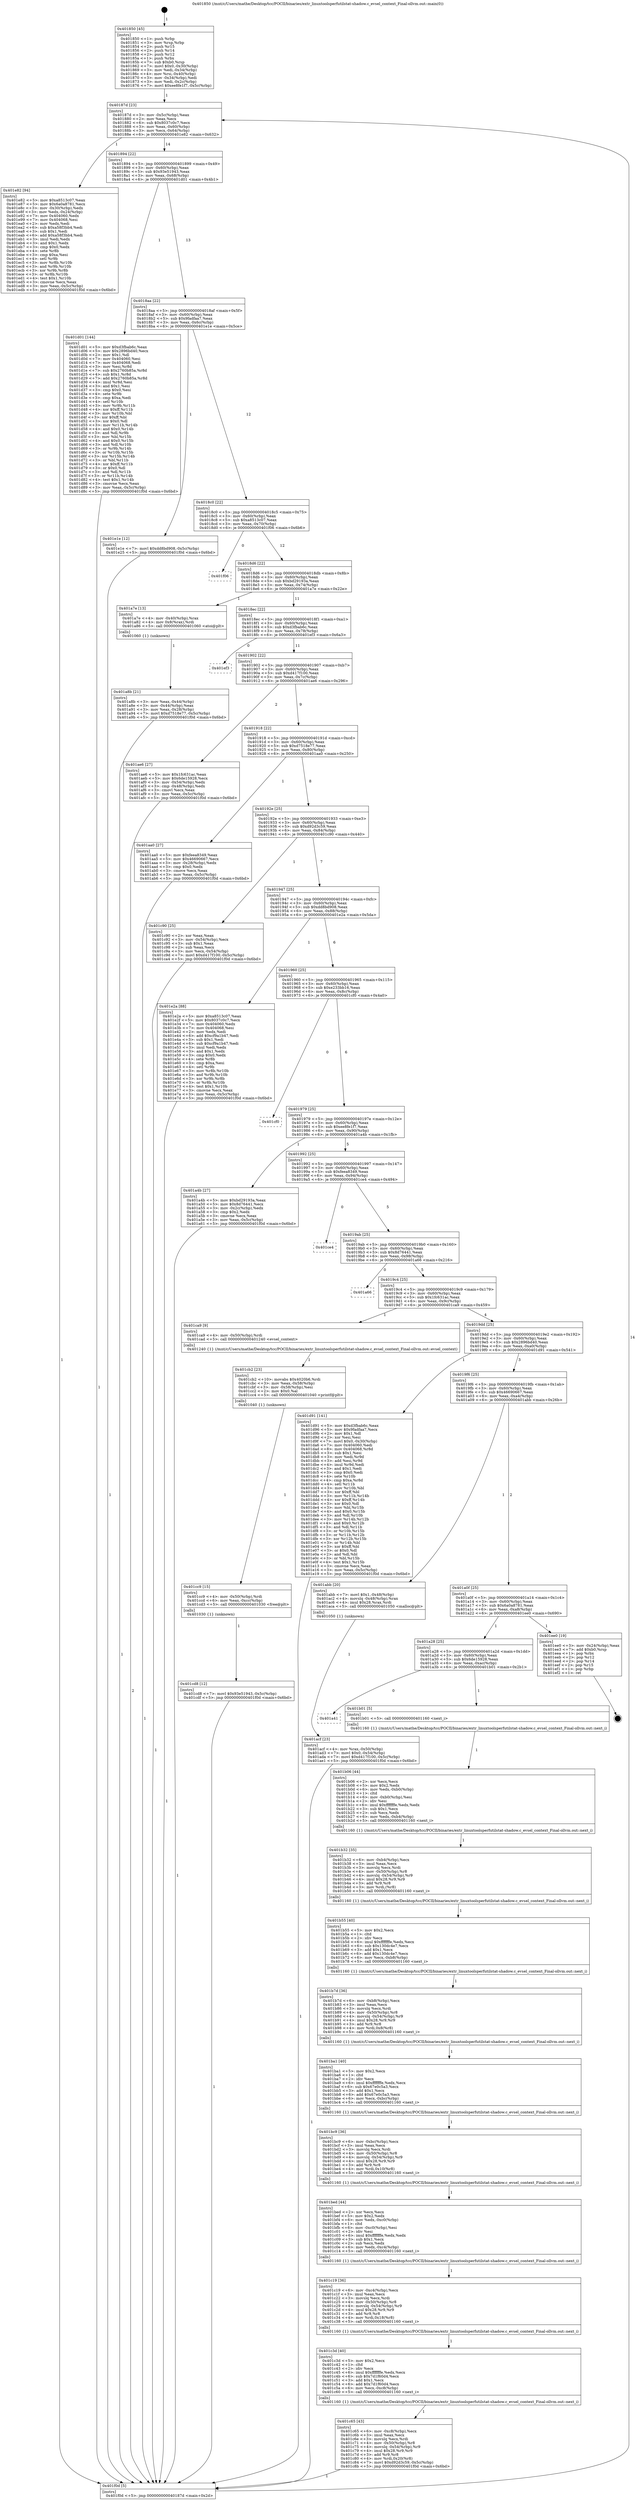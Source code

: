 digraph "0x401850" {
  label = "0x401850 (/mnt/c/Users/mathe/Desktop/tcc/POCII/binaries/extr_linuxtoolsperfutilstat-shadow.c_evsel_context_Final-ollvm.out::main(0))"
  labelloc = "t"
  node[shape=record]

  Entry [label="",width=0.3,height=0.3,shape=circle,fillcolor=black,style=filled]
  "0x40187d" [label="{
     0x40187d [23]\l
     | [instrs]\l
     &nbsp;&nbsp;0x40187d \<+3\>: mov -0x5c(%rbp),%eax\l
     &nbsp;&nbsp;0x401880 \<+2\>: mov %eax,%ecx\l
     &nbsp;&nbsp;0x401882 \<+6\>: sub $0x8037c0c7,%ecx\l
     &nbsp;&nbsp;0x401888 \<+3\>: mov %eax,-0x60(%rbp)\l
     &nbsp;&nbsp;0x40188b \<+3\>: mov %ecx,-0x64(%rbp)\l
     &nbsp;&nbsp;0x40188e \<+6\>: je 0000000000401e82 \<main+0x632\>\l
  }"]
  "0x401e82" [label="{
     0x401e82 [94]\l
     | [instrs]\l
     &nbsp;&nbsp;0x401e82 \<+5\>: mov $0xa8513c07,%eax\l
     &nbsp;&nbsp;0x401e87 \<+5\>: mov $0x6a0a8781,%ecx\l
     &nbsp;&nbsp;0x401e8c \<+3\>: mov -0x30(%rbp),%edx\l
     &nbsp;&nbsp;0x401e8f \<+3\>: mov %edx,-0x24(%rbp)\l
     &nbsp;&nbsp;0x401e92 \<+7\>: mov 0x404060,%edx\l
     &nbsp;&nbsp;0x401e99 \<+7\>: mov 0x404068,%esi\l
     &nbsp;&nbsp;0x401ea0 \<+2\>: mov %edx,%edi\l
     &nbsp;&nbsp;0x401ea2 \<+6\>: sub $0xa58f3bb4,%edi\l
     &nbsp;&nbsp;0x401ea8 \<+3\>: sub $0x1,%edi\l
     &nbsp;&nbsp;0x401eab \<+6\>: add $0xa58f3bb4,%edi\l
     &nbsp;&nbsp;0x401eb1 \<+3\>: imul %edi,%edx\l
     &nbsp;&nbsp;0x401eb4 \<+3\>: and $0x1,%edx\l
     &nbsp;&nbsp;0x401eb7 \<+3\>: cmp $0x0,%edx\l
     &nbsp;&nbsp;0x401eba \<+4\>: sete %r8b\l
     &nbsp;&nbsp;0x401ebe \<+3\>: cmp $0xa,%esi\l
     &nbsp;&nbsp;0x401ec1 \<+4\>: setl %r9b\l
     &nbsp;&nbsp;0x401ec5 \<+3\>: mov %r8b,%r10b\l
     &nbsp;&nbsp;0x401ec8 \<+3\>: and %r9b,%r10b\l
     &nbsp;&nbsp;0x401ecb \<+3\>: xor %r9b,%r8b\l
     &nbsp;&nbsp;0x401ece \<+3\>: or %r8b,%r10b\l
     &nbsp;&nbsp;0x401ed1 \<+4\>: test $0x1,%r10b\l
     &nbsp;&nbsp;0x401ed5 \<+3\>: cmovne %ecx,%eax\l
     &nbsp;&nbsp;0x401ed8 \<+3\>: mov %eax,-0x5c(%rbp)\l
     &nbsp;&nbsp;0x401edb \<+5\>: jmp 0000000000401f0d \<main+0x6bd\>\l
  }"]
  "0x401894" [label="{
     0x401894 [22]\l
     | [instrs]\l
     &nbsp;&nbsp;0x401894 \<+5\>: jmp 0000000000401899 \<main+0x49\>\l
     &nbsp;&nbsp;0x401899 \<+3\>: mov -0x60(%rbp),%eax\l
     &nbsp;&nbsp;0x40189c \<+5\>: sub $0x93e51943,%eax\l
     &nbsp;&nbsp;0x4018a1 \<+3\>: mov %eax,-0x68(%rbp)\l
     &nbsp;&nbsp;0x4018a4 \<+6\>: je 0000000000401d01 \<main+0x4b1\>\l
  }"]
  Exit [label="",width=0.3,height=0.3,shape=circle,fillcolor=black,style=filled,peripheries=2]
  "0x401d01" [label="{
     0x401d01 [144]\l
     | [instrs]\l
     &nbsp;&nbsp;0x401d01 \<+5\>: mov $0xd3fbab6c,%eax\l
     &nbsp;&nbsp;0x401d06 \<+5\>: mov $0x2896bd40,%ecx\l
     &nbsp;&nbsp;0x401d0b \<+2\>: mov $0x1,%dl\l
     &nbsp;&nbsp;0x401d0d \<+7\>: mov 0x404060,%esi\l
     &nbsp;&nbsp;0x401d14 \<+7\>: mov 0x404068,%edi\l
     &nbsp;&nbsp;0x401d1b \<+3\>: mov %esi,%r8d\l
     &nbsp;&nbsp;0x401d1e \<+7\>: sub $0x2760b85a,%r8d\l
     &nbsp;&nbsp;0x401d25 \<+4\>: sub $0x1,%r8d\l
     &nbsp;&nbsp;0x401d29 \<+7\>: add $0x2760b85a,%r8d\l
     &nbsp;&nbsp;0x401d30 \<+4\>: imul %r8d,%esi\l
     &nbsp;&nbsp;0x401d34 \<+3\>: and $0x1,%esi\l
     &nbsp;&nbsp;0x401d37 \<+3\>: cmp $0x0,%esi\l
     &nbsp;&nbsp;0x401d3a \<+4\>: sete %r9b\l
     &nbsp;&nbsp;0x401d3e \<+3\>: cmp $0xa,%edi\l
     &nbsp;&nbsp;0x401d41 \<+4\>: setl %r10b\l
     &nbsp;&nbsp;0x401d45 \<+3\>: mov %r9b,%r11b\l
     &nbsp;&nbsp;0x401d48 \<+4\>: xor $0xff,%r11b\l
     &nbsp;&nbsp;0x401d4c \<+3\>: mov %r10b,%bl\l
     &nbsp;&nbsp;0x401d4f \<+3\>: xor $0xff,%bl\l
     &nbsp;&nbsp;0x401d52 \<+3\>: xor $0x0,%dl\l
     &nbsp;&nbsp;0x401d55 \<+3\>: mov %r11b,%r14b\l
     &nbsp;&nbsp;0x401d58 \<+4\>: and $0x0,%r14b\l
     &nbsp;&nbsp;0x401d5c \<+3\>: and %dl,%r9b\l
     &nbsp;&nbsp;0x401d5f \<+3\>: mov %bl,%r15b\l
     &nbsp;&nbsp;0x401d62 \<+4\>: and $0x0,%r15b\l
     &nbsp;&nbsp;0x401d66 \<+3\>: and %dl,%r10b\l
     &nbsp;&nbsp;0x401d69 \<+3\>: or %r9b,%r14b\l
     &nbsp;&nbsp;0x401d6c \<+3\>: or %r10b,%r15b\l
     &nbsp;&nbsp;0x401d6f \<+3\>: xor %r15b,%r14b\l
     &nbsp;&nbsp;0x401d72 \<+3\>: or %bl,%r11b\l
     &nbsp;&nbsp;0x401d75 \<+4\>: xor $0xff,%r11b\l
     &nbsp;&nbsp;0x401d79 \<+3\>: or $0x0,%dl\l
     &nbsp;&nbsp;0x401d7c \<+3\>: and %dl,%r11b\l
     &nbsp;&nbsp;0x401d7f \<+3\>: or %r11b,%r14b\l
     &nbsp;&nbsp;0x401d82 \<+4\>: test $0x1,%r14b\l
     &nbsp;&nbsp;0x401d86 \<+3\>: cmovne %ecx,%eax\l
     &nbsp;&nbsp;0x401d89 \<+3\>: mov %eax,-0x5c(%rbp)\l
     &nbsp;&nbsp;0x401d8c \<+5\>: jmp 0000000000401f0d \<main+0x6bd\>\l
  }"]
  "0x4018aa" [label="{
     0x4018aa [22]\l
     | [instrs]\l
     &nbsp;&nbsp;0x4018aa \<+5\>: jmp 00000000004018af \<main+0x5f\>\l
     &nbsp;&nbsp;0x4018af \<+3\>: mov -0x60(%rbp),%eax\l
     &nbsp;&nbsp;0x4018b2 \<+5\>: sub $0x9fadfaa7,%eax\l
     &nbsp;&nbsp;0x4018b7 \<+3\>: mov %eax,-0x6c(%rbp)\l
     &nbsp;&nbsp;0x4018ba \<+6\>: je 0000000000401e1e \<main+0x5ce\>\l
  }"]
  "0x401cd8" [label="{
     0x401cd8 [12]\l
     | [instrs]\l
     &nbsp;&nbsp;0x401cd8 \<+7\>: movl $0x93e51943,-0x5c(%rbp)\l
     &nbsp;&nbsp;0x401cdf \<+5\>: jmp 0000000000401f0d \<main+0x6bd\>\l
  }"]
  "0x401e1e" [label="{
     0x401e1e [12]\l
     | [instrs]\l
     &nbsp;&nbsp;0x401e1e \<+7\>: movl $0xdd8bd908,-0x5c(%rbp)\l
     &nbsp;&nbsp;0x401e25 \<+5\>: jmp 0000000000401f0d \<main+0x6bd\>\l
  }"]
  "0x4018c0" [label="{
     0x4018c0 [22]\l
     | [instrs]\l
     &nbsp;&nbsp;0x4018c0 \<+5\>: jmp 00000000004018c5 \<main+0x75\>\l
     &nbsp;&nbsp;0x4018c5 \<+3\>: mov -0x60(%rbp),%eax\l
     &nbsp;&nbsp;0x4018c8 \<+5\>: sub $0xa8513c07,%eax\l
     &nbsp;&nbsp;0x4018cd \<+3\>: mov %eax,-0x70(%rbp)\l
     &nbsp;&nbsp;0x4018d0 \<+6\>: je 0000000000401f06 \<main+0x6b6\>\l
  }"]
  "0x401cc9" [label="{
     0x401cc9 [15]\l
     | [instrs]\l
     &nbsp;&nbsp;0x401cc9 \<+4\>: mov -0x50(%rbp),%rdi\l
     &nbsp;&nbsp;0x401ccd \<+6\>: mov %eax,-0xcc(%rbp)\l
     &nbsp;&nbsp;0x401cd3 \<+5\>: call 0000000000401030 \<free@plt\>\l
     | [calls]\l
     &nbsp;&nbsp;0x401030 \{1\} (unknown)\l
  }"]
  "0x401f06" [label="{
     0x401f06\l
  }", style=dashed]
  "0x4018d6" [label="{
     0x4018d6 [22]\l
     | [instrs]\l
     &nbsp;&nbsp;0x4018d6 \<+5\>: jmp 00000000004018db \<main+0x8b\>\l
     &nbsp;&nbsp;0x4018db \<+3\>: mov -0x60(%rbp),%eax\l
     &nbsp;&nbsp;0x4018de \<+5\>: sub $0xbd29193a,%eax\l
     &nbsp;&nbsp;0x4018e3 \<+3\>: mov %eax,-0x74(%rbp)\l
     &nbsp;&nbsp;0x4018e6 \<+6\>: je 0000000000401a7e \<main+0x22e\>\l
  }"]
  "0x401cb2" [label="{
     0x401cb2 [23]\l
     | [instrs]\l
     &nbsp;&nbsp;0x401cb2 \<+10\>: movabs $0x4020b6,%rdi\l
     &nbsp;&nbsp;0x401cbc \<+3\>: mov %eax,-0x58(%rbp)\l
     &nbsp;&nbsp;0x401cbf \<+3\>: mov -0x58(%rbp),%esi\l
     &nbsp;&nbsp;0x401cc2 \<+2\>: mov $0x0,%al\l
     &nbsp;&nbsp;0x401cc4 \<+5\>: call 0000000000401040 \<printf@plt\>\l
     | [calls]\l
     &nbsp;&nbsp;0x401040 \{1\} (unknown)\l
  }"]
  "0x401a7e" [label="{
     0x401a7e [13]\l
     | [instrs]\l
     &nbsp;&nbsp;0x401a7e \<+4\>: mov -0x40(%rbp),%rax\l
     &nbsp;&nbsp;0x401a82 \<+4\>: mov 0x8(%rax),%rdi\l
     &nbsp;&nbsp;0x401a86 \<+5\>: call 0000000000401060 \<atoi@plt\>\l
     | [calls]\l
     &nbsp;&nbsp;0x401060 \{1\} (unknown)\l
  }"]
  "0x4018ec" [label="{
     0x4018ec [22]\l
     | [instrs]\l
     &nbsp;&nbsp;0x4018ec \<+5\>: jmp 00000000004018f1 \<main+0xa1\>\l
     &nbsp;&nbsp;0x4018f1 \<+3\>: mov -0x60(%rbp),%eax\l
     &nbsp;&nbsp;0x4018f4 \<+5\>: sub $0xd3fbab6c,%eax\l
     &nbsp;&nbsp;0x4018f9 \<+3\>: mov %eax,-0x78(%rbp)\l
     &nbsp;&nbsp;0x4018fc \<+6\>: je 0000000000401ef3 \<main+0x6a3\>\l
  }"]
  "0x401c65" [label="{
     0x401c65 [43]\l
     | [instrs]\l
     &nbsp;&nbsp;0x401c65 \<+6\>: mov -0xc8(%rbp),%ecx\l
     &nbsp;&nbsp;0x401c6b \<+3\>: imul %eax,%ecx\l
     &nbsp;&nbsp;0x401c6e \<+3\>: movslq %ecx,%rdi\l
     &nbsp;&nbsp;0x401c71 \<+4\>: mov -0x50(%rbp),%r8\l
     &nbsp;&nbsp;0x401c75 \<+4\>: movslq -0x54(%rbp),%r9\l
     &nbsp;&nbsp;0x401c79 \<+4\>: imul $0x28,%r9,%r9\l
     &nbsp;&nbsp;0x401c7d \<+3\>: add %r9,%r8\l
     &nbsp;&nbsp;0x401c80 \<+4\>: mov %rdi,0x20(%r8)\l
     &nbsp;&nbsp;0x401c84 \<+7\>: movl $0xd92d3c59,-0x5c(%rbp)\l
     &nbsp;&nbsp;0x401c8b \<+5\>: jmp 0000000000401f0d \<main+0x6bd\>\l
  }"]
  "0x401ef3" [label="{
     0x401ef3\l
  }", style=dashed]
  "0x401902" [label="{
     0x401902 [22]\l
     | [instrs]\l
     &nbsp;&nbsp;0x401902 \<+5\>: jmp 0000000000401907 \<main+0xb7\>\l
     &nbsp;&nbsp;0x401907 \<+3\>: mov -0x60(%rbp),%eax\l
     &nbsp;&nbsp;0x40190a \<+5\>: sub $0xd417f100,%eax\l
     &nbsp;&nbsp;0x40190f \<+3\>: mov %eax,-0x7c(%rbp)\l
     &nbsp;&nbsp;0x401912 \<+6\>: je 0000000000401ae6 \<main+0x296\>\l
  }"]
  "0x401c3d" [label="{
     0x401c3d [40]\l
     | [instrs]\l
     &nbsp;&nbsp;0x401c3d \<+5\>: mov $0x2,%ecx\l
     &nbsp;&nbsp;0x401c42 \<+1\>: cltd\l
     &nbsp;&nbsp;0x401c43 \<+2\>: idiv %ecx\l
     &nbsp;&nbsp;0x401c45 \<+6\>: imul $0xfffffffe,%edx,%ecx\l
     &nbsp;&nbsp;0x401c4b \<+6\>: sub $0x7d1f60d4,%ecx\l
     &nbsp;&nbsp;0x401c51 \<+3\>: add $0x1,%ecx\l
     &nbsp;&nbsp;0x401c54 \<+6\>: add $0x7d1f60d4,%ecx\l
     &nbsp;&nbsp;0x401c5a \<+6\>: mov %ecx,-0xc8(%rbp)\l
     &nbsp;&nbsp;0x401c60 \<+5\>: call 0000000000401160 \<next_i\>\l
     | [calls]\l
     &nbsp;&nbsp;0x401160 \{1\} (/mnt/c/Users/mathe/Desktop/tcc/POCII/binaries/extr_linuxtoolsperfutilstat-shadow.c_evsel_context_Final-ollvm.out::next_i)\l
  }"]
  "0x401ae6" [label="{
     0x401ae6 [27]\l
     | [instrs]\l
     &nbsp;&nbsp;0x401ae6 \<+5\>: mov $0x1fc631ac,%eax\l
     &nbsp;&nbsp;0x401aeb \<+5\>: mov $0x6de15928,%ecx\l
     &nbsp;&nbsp;0x401af0 \<+3\>: mov -0x54(%rbp),%edx\l
     &nbsp;&nbsp;0x401af3 \<+3\>: cmp -0x48(%rbp),%edx\l
     &nbsp;&nbsp;0x401af6 \<+3\>: cmovl %ecx,%eax\l
     &nbsp;&nbsp;0x401af9 \<+3\>: mov %eax,-0x5c(%rbp)\l
     &nbsp;&nbsp;0x401afc \<+5\>: jmp 0000000000401f0d \<main+0x6bd\>\l
  }"]
  "0x401918" [label="{
     0x401918 [22]\l
     | [instrs]\l
     &nbsp;&nbsp;0x401918 \<+5\>: jmp 000000000040191d \<main+0xcd\>\l
     &nbsp;&nbsp;0x40191d \<+3\>: mov -0x60(%rbp),%eax\l
     &nbsp;&nbsp;0x401920 \<+5\>: sub $0xd7518e77,%eax\l
     &nbsp;&nbsp;0x401925 \<+3\>: mov %eax,-0x80(%rbp)\l
     &nbsp;&nbsp;0x401928 \<+6\>: je 0000000000401aa0 \<main+0x250\>\l
  }"]
  "0x401c19" [label="{
     0x401c19 [36]\l
     | [instrs]\l
     &nbsp;&nbsp;0x401c19 \<+6\>: mov -0xc4(%rbp),%ecx\l
     &nbsp;&nbsp;0x401c1f \<+3\>: imul %eax,%ecx\l
     &nbsp;&nbsp;0x401c22 \<+3\>: movslq %ecx,%rdi\l
     &nbsp;&nbsp;0x401c25 \<+4\>: mov -0x50(%rbp),%r8\l
     &nbsp;&nbsp;0x401c29 \<+4\>: movslq -0x54(%rbp),%r9\l
     &nbsp;&nbsp;0x401c2d \<+4\>: imul $0x28,%r9,%r9\l
     &nbsp;&nbsp;0x401c31 \<+3\>: add %r9,%r8\l
     &nbsp;&nbsp;0x401c34 \<+4\>: mov %rdi,0x18(%r8)\l
     &nbsp;&nbsp;0x401c38 \<+5\>: call 0000000000401160 \<next_i\>\l
     | [calls]\l
     &nbsp;&nbsp;0x401160 \{1\} (/mnt/c/Users/mathe/Desktop/tcc/POCII/binaries/extr_linuxtoolsperfutilstat-shadow.c_evsel_context_Final-ollvm.out::next_i)\l
  }"]
  "0x401aa0" [label="{
     0x401aa0 [27]\l
     | [instrs]\l
     &nbsp;&nbsp;0x401aa0 \<+5\>: mov $0xfeea8349,%eax\l
     &nbsp;&nbsp;0x401aa5 \<+5\>: mov $0x46690667,%ecx\l
     &nbsp;&nbsp;0x401aaa \<+3\>: mov -0x28(%rbp),%edx\l
     &nbsp;&nbsp;0x401aad \<+3\>: cmp $0x0,%edx\l
     &nbsp;&nbsp;0x401ab0 \<+3\>: cmove %ecx,%eax\l
     &nbsp;&nbsp;0x401ab3 \<+3\>: mov %eax,-0x5c(%rbp)\l
     &nbsp;&nbsp;0x401ab6 \<+5\>: jmp 0000000000401f0d \<main+0x6bd\>\l
  }"]
  "0x40192e" [label="{
     0x40192e [25]\l
     | [instrs]\l
     &nbsp;&nbsp;0x40192e \<+5\>: jmp 0000000000401933 \<main+0xe3\>\l
     &nbsp;&nbsp;0x401933 \<+3\>: mov -0x60(%rbp),%eax\l
     &nbsp;&nbsp;0x401936 \<+5\>: sub $0xd92d3c59,%eax\l
     &nbsp;&nbsp;0x40193b \<+6\>: mov %eax,-0x84(%rbp)\l
     &nbsp;&nbsp;0x401941 \<+6\>: je 0000000000401c90 \<main+0x440\>\l
  }"]
  "0x401bed" [label="{
     0x401bed [44]\l
     | [instrs]\l
     &nbsp;&nbsp;0x401bed \<+2\>: xor %ecx,%ecx\l
     &nbsp;&nbsp;0x401bef \<+5\>: mov $0x2,%edx\l
     &nbsp;&nbsp;0x401bf4 \<+6\>: mov %edx,-0xc0(%rbp)\l
     &nbsp;&nbsp;0x401bfa \<+1\>: cltd\l
     &nbsp;&nbsp;0x401bfb \<+6\>: mov -0xc0(%rbp),%esi\l
     &nbsp;&nbsp;0x401c01 \<+2\>: idiv %esi\l
     &nbsp;&nbsp;0x401c03 \<+6\>: imul $0xfffffffe,%edx,%edx\l
     &nbsp;&nbsp;0x401c09 \<+3\>: sub $0x1,%ecx\l
     &nbsp;&nbsp;0x401c0c \<+2\>: sub %ecx,%edx\l
     &nbsp;&nbsp;0x401c0e \<+6\>: mov %edx,-0xc4(%rbp)\l
     &nbsp;&nbsp;0x401c14 \<+5\>: call 0000000000401160 \<next_i\>\l
     | [calls]\l
     &nbsp;&nbsp;0x401160 \{1\} (/mnt/c/Users/mathe/Desktop/tcc/POCII/binaries/extr_linuxtoolsperfutilstat-shadow.c_evsel_context_Final-ollvm.out::next_i)\l
  }"]
  "0x401c90" [label="{
     0x401c90 [25]\l
     | [instrs]\l
     &nbsp;&nbsp;0x401c90 \<+2\>: xor %eax,%eax\l
     &nbsp;&nbsp;0x401c92 \<+3\>: mov -0x54(%rbp),%ecx\l
     &nbsp;&nbsp;0x401c95 \<+3\>: sub $0x1,%eax\l
     &nbsp;&nbsp;0x401c98 \<+2\>: sub %eax,%ecx\l
     &nbsp;&nbsp;0x401c9a \<+3\>: mov %ecx,-0x54(%rbp)\l
     &nbsp;&nbsp;0x401c9d \<+7\>: movl $0xd417f100,-0x5c(%rbp)\l
     &nbsp;&nbsp;0x401ca4 \<+5\>: jmp 0000000000401f0d \<main+0x6bd\>\l
  }"]
  "0x401947" [label="{
     0x401947 [25]\l
     | [instrs]\l
     &nbsp;&nbsp;0x401947 \<+5\>: jmp 000000000040194c \<main+0xfc\>\l
     &nbsp;&nbsp;0x40194c \<+3\>: mov -0x60(%rbp),%eax\l
     &nbsp;&nbsp;0x40194f \<+5\>: sub $0xdd8bd908,%eax\l
     &nbsp;&nbsp;0x401954 \<+6\>: mov %eax,-0x88(%rbp)\l
     &nbsp;&nbsp;0x40195a \<+6\>: je 0000000000401e2a \<main+0x5da\>\l
  }"]
  "0x401bc9" [label="{
     0x401bc9 [36]\l
     | [instrs]\l
     &nbsp;&nbsp;0x401bc9 \<+6\>: mov -0xbc(%rbp),%ecx\l
     &nbsp;&nbsp;0x401bcf \<+3\>: imul %eax,%ecx\l
     &nbsp;&nbsp;0x401bd2 \<+3\>: movslq %ecx,%rdi\l
     &nbsp;&nbsp;0x401bd5 \<+4\>: mov -0x50(%rbp),%r8\l
     &nbsp;&nbsp;0x401bd9 \<+4\>: movslq -0x54(%rbp),%r9\l
     &nbsp;&nbsp;0x401bdd \<+4\>: imul $0x28,%r9,%r9\l
     &nbsp;&nbsp;0x401be1 \<+3\>: add %r9,%r8\l
     &nbsp;&nbsp;0x401be4 \<+4\>: mov %rdi,0x10(%r8)\l
     &nbsp;&nbsp;0x401be8 \<+5\>: call 0000000000401160 \<next_i\>\l
     | [calls]\l
     &nbsp;&nbsp;0x401160 \{1\} (/mnt/c/Users/mathe/Desktop/tcc/POCII/binaries/extr_linuxtoolsperfutilstat-shadow.c_evsel_context_Final-ollvm.out::next_i)\l
  }"]
  "0x401e2a" [label="{
     0x401e2a [88]\l
     | [instrs]\l
     &nbsp;&nbsp;0x401e2a \<+5\>: mov $0xa8513c07,%eax\l
     &nbsp;&nbsp;0x401e2f \<+5\>: mov $0x8037c0c7,%ecx\l
     &nbsp;&nbsp;0x401e34 \<+7\>: mov 0x404060,%edx\l
     &nbsp;&nbsp;0x401e3b \<+7\>: mov 0x404068,%esi\l
     &nbsp;&nbsp;0x401e42 \<+2\>: mov %edx,%edi\l
     &nbsp;&nbsp;0x401e44 \<+6\>: add $0xcf9a1b47,%edi\l
     &nbsp;&nbsp;0x401e4a \<+3\>: sub $0x1,%edi\l
     &nbsp;&nbsp;0x401e4d \<+6\>: sub $0xcf9a1b47,%edi\l
     &nbsp;&nbsp;0x401e53 \<+3\>: imul %edi,%edx\l
     &nbsp;&nbsp;0x401e56 \<+3\>: and $0x1,%edx\l
     &nbsp;&nbsp;0x401e59 \<+3\>: cmp $0x0,%edx\l
     &nbsp;&nbsp;0x401e5c \<+4\>: sete %r8b\l
     &nbsp;&nbsp;0x401e60 \<+3\>: cmp $0xa,%esi\l
     &nbsp;&nbsp;0x401e63 \<+4\>: setl %r9b\l
     &nbsp;&nbsp;0x401e67 \<+3\>: mov %r8b,%r10b\l
     &nbsp;&nbsp;0x401e6a \<+3\>: and %r9b,%r10b\l
     &nbsp;&nbsp;0x401e6d \<+3\>: xor %r9b,%r8b\l
     &nbsp;&nbsp;0x401e70 \<+3\>: or %r8b,%r10b\l
     &nbsp;&nbsp;0x401e73 \<+4\>: test $0x1,%r10b\l
     &nbsp;&nbsp;0x401e77 \<+3\>: cmovne %ecx,%eax\l
     &nbsp;&nbsp;0x401e7a \<+3\>: mov %eax,-0x5c(%rbp)\l
     &nbsp;&nbsp;0x401e7d \<+5\>: jmp 0000000000401f0d \<main+0x6bd\>\l
  }"]
  "0x401960" [label="{
     0x401960 [25]\l
     | [instrs]\l
     &nbsp;&nbsp;0x401960 \<+5\>: jmp 0000000000401965 \<main+0x115\>\l
     &nbsp;&nbsp;0x401965 \<+3\>: mov -0x60(%rbp),%eax\l
     &nbsp;&nbsp;0x401968 \<+5\>: sub $0xe233bb16,%eax\l
     &nbsp;&nbsp;0x40196d \<+6\>: mov %eax,-0x8c(%rbp)\l
     &nbsp;&nbsp;0x401973 \<+6\>: je 0000000000401cf0 \<main+0x4a0\>\l
  }"]
  "0x401ba1" [label="{
     0x401ba1 [40]\l
     | [instrs]\l
     &nbsp;&nbsp;0x401ba1 \<+5\>: mov $0x2,%ecx\l
     &nbsp;&nbsp;0x401ba6 \<+1\>: cltd\l
     &nbsp;&nbsp;0x401ba7 \<+2\>: idiv %ecx\l
     &nbsp;&nbsp;0x401ba9 \<+6\>: imul $0xfffffffe,%edx,%ecx\l
     &nbsp;&nbsp;0x401baf \<+6\>: sub $0x67e0c5a3,%ecx\l
     &nbsp;&nbsp;0x401bb5 \<+3\>: add $0x1,%ecx\l
     &nbsp;&nbsp;0x401bb8 \<+6\>: add $0x67e0c5a3,%ecx\l
     &nbsp;&nbsp;0x401bbe \<+6\>: mov %ecx,-0xbc(%rbp)\l
     &nbsp;&nbsp;0x401bc4 \<+5\>: call 0000000000401160 \<next_i\>\l
     | [calls]\l
     &nbsp;&nbsp;0x401160 \{1\} (/mnt/c/Users/mathe/Desktop/tcc/POCII/binaries/extr_linuxtoolsperfutilstat-shadow.c_evsel_context_Final-ollvm.out::next_i)\l
  }"]
  "0x401cf0" [label="{
     0x401cf0\l
  }", style=dashed]
  "0x401979" [label="{
     0x401979 [25]\l
     | [instrs]\l
     &nbsp;&nbsp;0x401979 \<+5\>: jmp 000000000040197e \<main+0x12e\>\l
     &nbsp;&nbsp;0x40197e \<+3\>: mov -0x60(%rbp),%eax\l
     &nbsp;&nbsp;0x401981 \<+5\>: sub $0xee8fe1f7,%eax\l
     &nbsp;&nbsp;0x401986 \<+6\>: mov %eax,-0x90(%rbp)\l
     &nbsp;&nbsp;0x40198c \<+6\>: je 0000000000401a4b \<main+0x1fb\>\l
  }"]
  "0x401b7d" [label="{
     0x401b7d [36]\l
     | [instrs]\l
     &nbsp;&nbsp;0x401b7d \<+6\>: mov -0xb8(%rbp),%ecx\l
     &nbsp;&nbsp;0x401b83 \<+3\>: imul %eax,%ecx\l
     &nbsp;&nbsp;0x401b86 \<+3\>: movslq %ecx,%rdi\l
     &nbsp;&nbsp;0x401b89 \<+4\>: mov -0x50(%rbp),%r8\l
     &nbsp;&nbsp;0x401b8d \<+4\>: movslq -0x54(%rbp),%r9\l
     &nbsp;&nbsp;0x401b91 \<+4\>: imul $0x28,%r9,%r9\l
     &nbsp;&nbsp;0x401b95 \<+3\>: add %r9,%r8\l
     &nbsp;&nbsp;0x401b98 \<+4\>: mov %rdi,0x8(%r8)\l
     &nbsp;&nbsp;0x401b9c \<+5\>: call 0000000000401160 \<next_i\>\l
     | [calls]\l
     &nbsp;&nbsp;0x401160 \{1\} (/mnt/c/Users/mathe/Desktop/tcc/POCII/binaries/extr_linuxtoolsperfutilstat-shadow.c_evsel_context_Final-ollvm.out::next_i)\l
  }"]
  "0x401a4b" [label="{
     0x401a4b [27]\l
     | [instrs]\l
     &nbsp;&nbsp;0x401a4b \<+5\>: mov $0xbd29193a,%eax\l
     &nbsp;&nbsp;0x401a50 \<+5\>: mov $0x8d76441,%ecx\l
     &nbsp;&nbsp;0x401a55 \<+3\>: mov -0x2c(%rbp),%edx\l
     &nbsp;&nbsp;0x401a58 \<+3\>: cmp $0x2,%edx\l
     &nbsp;&nbsp;0x401a5b \<+3\>: cmovne %ecx,%eax\l
     &nbsp;&nbsp;0x401a5e \<+3\>: mov %eax,-0x5c(%rbp)\l
     &nbsp;&nbsp;0x401a61 \<+5\>: jmp 0000000000401f0d \<main+0x6bd\>\l
  }"]
  "0x401992" [label="{
     0x401992 [25]\l
     | [instrs]\l
     &nbsp;&nbsp;0x401992 \<+5\>: jmp 0000000000401997 \<main+0x147\>\l
     &nbsp;&nbsp;0x401997 \<+3\>: mov -0x60(%rbp),%eax\l
     &nbsp;&nbsp;0x40199a \<+5\>: sub $0xfeea8349,%eax\l
     &nbsp;&nbsp;0x40199f \<+6\>: mov %eax,-0x94(%rbp)\l
     &nbsp;&nbsp;0x4019a5 \<+6\>: je 0000000000401ce4 \<main+0x494\>\l
  }"]
  "0x401f0d" [label="{
     0x401f0d [5]\l
     | [instrs]\l
     &nbsp;&nbsp;0x401f0d \<+5\>: jmp 000000000040187d \<main+0x2d\>\l
  }"]
  "0x401850" [label="{
     0x401850 [45]\l
     | [instrs]\l
     &nbsp;&nbsp;0x401850 \<+1\>: push %rbp\l
     &nbsp;&nbsp;0x401851 \<+3\>: mov %rsp,%rbp\l
     &nbsp;&nbsp;0x401854 \<+2\>: push %r15\l
     &nbsp;&nbsp;0x401856 \<+2\>: push %r14\l
     &nbsp;&nbsp;0x401858 \<+2\>: push %r12\l
     &nbsp;&nbsp;0x40185a \<+1\>: push %rbx\l
     &nbsp;&nbsp;0x40185b \<+7\>: sub $0xb0,%rsp\l
     &nbsp;&nbsp;0x401862 \<+7\>: movl $0x0,-0x30(%rbp)\l
     &nbsp;&nbsp;0x401869 \<+3\>: mov %edi,-0x34(%rbp)\l
     &nbsp;&nbsp;0x40186c \<+4\>: mov %rsi,-0x40(%rbp)\l
     &nbsp;&nbsp;0x401870 \<+3\>: mov -0x34(%rbp),%edi\l
     &nbsp;&nbsp;0x401873 \<+3\>: mov %edi,-0x2c(%rbp)\l
     &nbsp;&nbsp;0x401876 \<+7\>: movl $0xee8fe1f7,-0x5c(%rbp)\l
  }"]
  "0x401a8b" [label="{
     0x401a8b [21]\l
     | [instrs]\l
     &nbsp;&nbsp;0x401a8b \<+3\>: mov %eax,-0x44(%rbp)\l
     &nbsp;&nbsp;0x401a8e \<+3\>: mov -0x44(%rbp),%eax\l
     &nbsp;&nbsp;0x401a91 \<+3\>: mov %eax,-0x28(%rbp)\l
     &nbsp;&nbsp;0x401a94 \<+7\>: movl $0xd7518e77,-0x5c(%rbp)\l
     &nbsp;&nbsp;0x401a9b \<+5\>: jmp 0000000000401f0d \<main+0x6bd\>\l
  }"]
  "0x401b55" [label="{
     0x401b55 [40]\l
     | [instrs]\l
     &nbsp;&nbsp;0x401b55 \<+5\>: mov $0x2,%ecx\l
     &nbsp;&nbsp;0x401b5a \<+1\>: cltd\l
     &nbsp;&nbsp;0x401b5b \<+2\>: idiv %ecx\l
     &nbsp;&nbsp;0x401b5d \<+6\>: imul $0xfffffffe,%edx,%ecx\l
     &nbsp;&nbsp;0x401b63 \<+6\>: sub $0x130dc4e7,%ecx\l
     &nbsp;&nbsp;0x401b69 \<+3\>: add $0x1,%ecx\l
     &nbsp;&nbsp;0x401b6c \<+6\>: add $0x130dc4e7,%ecx\l
     &nbsp;&nbsp;0x401b72 \<+6\>: mov %ecx,-0xb8(%rbp)\l
     &nbsp;&nbsp;0x401b78 \<+5\>: call 0000000000401160 \<next_i\>\l
     | [calls]\l
     &nbsp;&nbsp;0x401160 \{1\} (/mnt/c/Users/mathe/Desktop/tcc/POCII/binaries/extr_linuxtoolsperfutilstat-shadow.c_evsel_context_Final-ollvm.out::next_i)\l
  }"]
  "0x401ce4" [label="{
     0x401ce4\l
  }", style=dashed]
  "0x4019ab" [label="{
     0x4019ab [25]\l
     | [instrs]\l
     &nbsp;&nbsp;0x4019ab \<+5\>: jmp 00000000004019b0 \<main+0x160\>\l
     &nbsp;&nbsp;0x4019b0 \<+3\>: mov -0x60(%rbp),%eax\l
     &nbsp;&nbsp;0x4019b3 \<+5\>: sub $0x8d76441,%eax\l
     &nbsp;&nbsp;0x4019b8 \<+6\>: mov %eax,-0x98(%rbp)\l
     &nbsp;&nbsp;0x4019be \<+6\>: je 0000000000401a66 \<main+0x216\>\l
  }"]
  "0x401b32" [label="{
     0x401b32 [35]\l
     | [instrs]\l
     &nbsp;&nbsp;0x401b32 \<+6\>: mov -0xb4(%rbp),%ecx\l
     &nbsp;&nbsp;0x401b38 \<+3\>: imul %eax,%ecx\l
     &nbsp;&nbsp;0x401b3b \<+3\>: movslq %ecx,%rdi\l
     &nbsp;&nbsp;0x401b3e \<+4\>: mov -0x50(%rbp),%r8\l
     &nbsp;&nbsp;0x401b42 \<+4\>: movslq -0x54(%rbp),%r9\l
     &nbsp;&nbsp;0x401b46 \<+4\>: imul $0x28,%r9,%r9\l
     &nbsp;&nbsp;0x401b4a \<+3\>: add %r9,%r8\l
     &nbsp;&nbsp;0x401b4d \<+3\>: mov %rdi,(%r8)\l
     &nbsp;&nbsp;0x401b50 \<+5\>: call 0000000000401160 \<next_i\>\l
     | [calls]\l
     &nbsp;&nbsp;0x401160 \{1\} (/mnt/c/Users/mathe/Desktop/tcc/POCII/binaries/extr_linuxtoolsperfutilstat-shadow.c_evsel_context_Final-ollvm.out::next_i)\l
  }"]
  "0x401a66" [label="{
     0x401a66\l
  }", style=dashed]
  "0x4019c4" [label="{
     0x4019c4 [25]\l
     | [instrs]\l
     &nbsp;&nbsp;0x4019c4 \<+5\>: jmp 00000000004019c9 \<main+0x179\>\l
     &nbsp;&nbsp;0x4019c9 \<+3\>: mov -0x60(%rbp),%eax\l
     &nbsp;&nbsp;0x4019cc \<+5\>: sub $0x1fc631ac,%eax\l
     &nbsp;&nbsp;0x4019d1 \<+6\>: mov %eax,-0x9c(%rbp)\l
     &nbsp;&nbsp;0x4019d7 \<+6\>: je 0000000000401ca9 \<main+0x459\>\l
  }"]
  "0x401b06" [label="{
     0x401b06 [44]\l
     | [instrs]\l
     &nbsp;&nbsp;0x401b06 \<+2\>: xor %ecx,%ecx\l
     &nbsp;&nbsp;0x401b08 \<+5\>: mov $0x2,%edx\l
     &nbsp;&nbsp;0x401b0d \<+6\>: mov %edx,-0xb0(%rbp)\l
     &nbsp;&nbsp;0x401b13 \<+1\>: cltd\l
     &nbsp;&nbsp;0x401b14 \<+6\>: mov -0xb0(%rbp),%esi\l
     &nbsp;&nbsp;0x401b1a \<+2\>: idiv %esi\l
     &nbsp;&nbsp;0x401b1c \<+6\>: imul $0xfffffffe,%edx,%edx\l
     &nbsp;&nbsp;0x401b22 \<+3\>: sub $0x1,%ecx\l
     &nbsp;&nbsp;0x401b25 \<+2\>: sub %ecx,%edx\l
     &nbsp;&nbsp;0x401b27 \<+6\>: mov %edx,-0xb4(%rbp)\l
     &nbsp;&nbsp;0x401b2d \<+5\>: call 0000000000401160 \<next_i\>\l
     | [calls]\l
     &nbsp;&nbsp;0x401160 \{1\} (/mnt/c/Users/mathe/Desktop/tcc/POCII/binaries/extr_linuxtoolsperfutilstat-shadow.c_evsel_context_Final-ollvm.out::next_i)\l
  }"]
  "0x401ca9" [label="{
     0x401ca9 [9]\l
     | [instrs]\l
     &nbsp;&nbsp;0x401ca9 \<+4\>: mov -0x50(%rbp),%rdi\l
     &nbsp;&nbsp;0x401cad \<+5\>: call 0000000000401240 \<evsel_context\>\l
     | [calls]\l
     &nbsp;&nbsp;0x401240 \{1\} (/mnt/c/Users/mathe/Desktop/tcc/POCII/binaries/extr_linuxtoolsperfutilstat-shadow.c_evsel_context_Final-ollvm.out::evsel_context)\l
  }"]
  "0x4019dd" [label="{
     0x4019dd [25]\l
     | [instrs]\l
     &nbsp;&nbsp;0x4019dd \<+5\>: jmp 00000000004019e2 \<main+0x192\>\l
     &nbsp;&nbsp;0x4019e2 \<+3\>: mov -0x60(%rbp),%eax\l
     &nbsp;&nbsp;0x4019e5 \<+5\>: sub $0x2896bd40,%eax\l
     &nbsp;&nbsp;0x4019ea \<+6\>: mov %eax,-0xa0(%rbp)\l
     &nbsp;&nbsp;0x4019f0 \<+6\>: je 0000000000401d91 \<main+0x541\>\l
  }"]
  "0x401a41" [label="{
     0x401a41\l
  }", style=dashed]
  "0x401d91" [label="{
     0x401d91 [141]\l
     | [instrs]\l
     &nbsp;&nbsp;0x401d91 \<+5\>: mov $0xd3fbab6c,%eax\l
     &nbsp;&nbsp;0x401d96 \<+5\>: mov $0x9fadfaa7,%ecx\l
     &nbsp;&nbsp;0x401d9b \<+2\>: mov $0x1,%dl\l
     &nbsp;&nbsp;0x401d9d \<+2\>: xor %esi,%esi\l
     &nbsp;&nbsp;0x401d9f \<+7\>: movl $0x0,-0x30(%rbp)\l
     &nbsp;&nbsp;0x401da6 \<+7\>: mov 0x404060,%edi\l
     &nbsp;&nbsp;0x401dad \<+8\>: mov 0x404068,%r8d\l
     &nbsp;&nbsp;0x401db5 \<+3\>: sub $0x1,%esi\l
     &nbsp;&nbsp;0x401db8 \<+3\>: mov %edi,%r9d\l
     &nbsp;&nbsp;0x401dbb \<+3\>: add %esi,%r9d\l
     &nbsp;&nbsp;0x401dbe \<+4\>: imul %r9d,%edi\l
     &nbsp;&nbsp;0x401dc2 \<+3\>: and $0x1,%edi\l
     &nbsp;&nbsp;0x401dc5 \<+3\>: cmp $0x0,%edi\l
     &nbsp;&nbsp;0x401dc8 \<+4\>: sete %r10b\l
     &nbsp;&nbsp;0x401dcc \<+4\>: cmp $0xa,%r8d\l
     &nbsp;&nbsp;0x401dd0 \<+4\>: setl %r11b\l
     &nbsp;&nbsp;0x401dd4 \<+3\>: mov %r10b,%bl\l
     &nbsp;&nbsp;0x401dd7 \<+3\>: xor $0xff,%bl\l
     &nbsp;&nbsp;0x401dda \<+3\>: mov %r11b,%r14b\l
     &nbsp;&nbsp;0x401ddd \<+4\>: xor $0xff,%r14b\l
     &nbsp;&nbsp;0x401de1 \<+3\>: xor $0x0,%dl\l
     &nbsp;&nbsp;0x401de4 \<+3\>: mov %bl,%r15b\l
     &nbsp;&nbsp;0x401de7 \<+4\>: and $0x0,%r15b\l
     &nbsp;&nbsp;0x401deb \<+3\>: and %dl,%r10b\l
     &nbsp;&nbsp;0x401dee \<+3\>: mov %r14b,%r12b\l
     &nbsp;&nbsp;0x401df1 \<+4\>: and $0x0,%r12b\l
     &nbsp;&nbsp;0x401df5 \<+3\>: and %dl,%r11b\l
     &nbsp;&nbsp;0x401df8 \<+3\>: or %r10b,%r15b\l
     &nbsp;&nbsp;0x401dfb \<+3\>: or %r11b,%r12b\l
     &nbsp;&nbsp;0x401dfe \<+3\>: xor %r12b,%r15b\l
     &nbsp;&nbsp;0x401e01 \<+3\>: or %r14b,%bl\l
     &nbsp;&nbsp;0x401e04 \<+3\>: xor $0xff,%bl\l
     &nbsp;&nbsp;0x401e07 \<+3\>: or $0x0,%dl\l
     &nbsp;&nbsp;0x401e0a \<+2\>: and %dl,%bl\l
     &nbsp;&nbsp;0x401e0c \<+3\>: or %bl,%r15b\l
     &nbsp;&nbsp;0x401e0f \<+4\>: test $0x1,%r15b\l
     &nbsp;&nbsp;0x401e13 \<+3\>: cmovne %ecx,%eax\l
     &nbsp;&nbsp;0x401e16 \<+3\>: mov %eax,-0x5c(%rbp)\l
     &nbsp;&nbsp;0x401e19 \<+5\>: jmp 0000000000401f0d \<main+0x6bd\>\l
  }"]
  "0x4019f6" [label="{
     0x4019f6 [25]\l
     | [instrs]\l
     &nbsp;&nbsp;0x4019f6 \<+5\>: jmp 00000000004019fb \<main+0x1ab\>\l
     &nbsp;&nbsp;0x4019fb \<+3\>: mov -0x60(%rbp),%eax\l
     &nbsp;&nbsp;0x4019fe \<+5\>: sub $0x46690667,%eax\l
     &nbsp;&nbsp;0x401a03 \<+6\>: mov %eax,-0xa4(%rbp)\l
     &nbsp;&nbsp;0x401a09 \<+6\>: je 0000000000401abb \<main+0x26b\>\l
  }"]
  "0x401b01" [label="{
     0x401b01 [5]\l
     | [instrs]\l
     &nbsp;&nbsp;0x401b01 \<+5\>: call 0000000000401160 \<next_i\>\l
     | [calls]\l
     &nbsp;&nbsp;0x401160 \{1\} (/mnt/c/Users/mathe/Desktop/tcc/POCII/binaries/extr_linuxtoolsperfutilstat-shadow.c_evsel_context_Final-ollvm.out::next_i)\l
  }"]
  "0x401abb" [label="{
     0x401abb [20]\l
     | [instrs]\l
     &nbsp;&nbsp;0x401abb \<+7\>: movl $0x1,-0x48(%rbp)\l
     &nbsp;&nbsp;0x401ac2 \<+4\>: movslq -0x48(%rbp),%rax\l
     &nbsp;&nbsp;0x401ac6 \<+4\>: imul $0x28,%rax,%rdi\l
     &nbsp;&nbsp;0x401aca \<+5\>: call 0000000000401050 \<malloc@plt\>\l
     | [calls]\l
     &nbsp;&nbsp;0x401050 \{1\} (unknown)\l
  }"]
  "0x401a0f" [label="{
     0x401a0f [25]\l
     | [instrs]\l
     &nbsp;&nbsp;0x401a0f \<+5\>: jmp 0000000000401a14 \<main+0x1c4\>\l
     &nbsp;&nbsp;0x401a14 \<+3\>: mov -0x60(%rbp),%eax\l
     &nbsp;&nbsp;0x401a17 \<+5\>: sub $0x6a0a8781,%eax\l
     &nbsp;&nbsp;0x401a1c \<+6\>: mov %eax,-0xa8(%rbp)\l
     &nbsp;&nbsp;0x401a22 \<+6\>: je 0000000000401ee0 \<main+0x690\>\l
  }"]
  "0x401acf" [label="{
     0x401acf [23]\l
     | [instrs]\l
     &nbsp;&nbsp;0x401acf \<+4\>: mov %rax,-0x50(%rbp)\l
     &nbsp;&nbsp;0x401ad3 \<+7\>: movl $0x0,-0x54(%rbp)\l
     &nbsp;&nbsp;0x401ada \<+7\>: movl $0xd417f100,-0x5c(%rbp)\l
     &nbsp;&nbsp;0x401ae1 \<+5\>: jmp 0000000000401f0d \<main+0x6bd\>\l
  }"]
  "0x401a28" [label="{
     0x401a28 [25]\l
     | [instrs]\l
     &nbsp;&nbsp;0x401a28 \<+5\>: jmp 0000000000401a2d \<main+0x1dd\>\l
     &nbsp;&nbsp;0x401a2d \<+3\>: mov -0x60(%rbp),%eax\l
     &nbsp;&nbsp;0x401a30 \<+5\>: sub $0x6de15928,%eax\l
     &nbsp;&nbsp;0x401a35 \<+6\>: mov %eax,-0xac(%rbp)\l
     &nbsp;&nbsp;0x401a3b \<+6\>: je 0000000000401b01 \<main+0x2b1\>\l
  }"]
  "0x401ee0" [label="{
     0x401ee0 [19]\l
     | [instrs]\l
     &nbsp;&nbsp;0x401ee0 \<+3\>: mov -0x24(%rbp),%eax\l
     &nbsp;&nbsp;0x401ee3 \<+7\>: add $0xb0,%rsp\l
     &nbsp;&nbsp;0x401eea \<+1\>: pop %rbx\l
     &nbsp;&nbsp;0x401eeb \<+2\>: pop %r12\l
     &nbsp;&nbsp;0x401eed \<+2\>: pop %r14\l
     &nbsp;&nbsp;0x401eef \<+2\>: pop %r15\l
     &nbsp;&nbsp;0x401ef1 \<+1\>: pop %rbp\l
     &nbsp;&nbsp;0x401ef2 \<+1\>: ret\l
  }"]
  Entry -> "0x401850" [label=" 1"]
  "0x40187d" -> "0x401e82" [label=" 1"]
  "0x40187d" -> "0x401894" [label=" 14"]
  "0x401ee0" -> Exit [label=" 1"]
  "0x401894" -> "0x401d01" [label=" 1"]
  "0x401894" -> "0x4018aa" [label=" 13"]
  "0x401e82" -> "0x401f0d" [label=" 1"]
  "0x4018aa" -> "0x401e1e" [label=" 1"]
  "0x4018aa" -> "0x4018c0" [label=" 12"]
  "0x401e2a" -> "0x401f0d" [label=" 1"]
  "0x4018c0" -> "0x401f06" [label=" 0"]
  "0x4018c0" -> "0x4018d6" [label=" 12"]
  "0x401e1e" -> "0x401f0d" [label=" 1"]
  "0x4018d6" -> "0x401a7e" [label=" 1"]
  "0x4018d6" -> "0x4018ec" [label=" 11"]
  "0x401d91" -> "0x401f0d" [label=" 1"]
  "0x4018ec" -> "0x401ef3" [label=" 0"]
  "0x4018ec" -> "0x401902" [label=" 11"]
  "0x401d01" -> "0x401f0d" [label=" 1"]
  "0x401902" -> "0x401ae6" [label=" 2"]
  "0x401902" -> "0x401918" [label=" 9"]
  "0x401cd8" -> "0x401f0d" [label=" 1"]
  "0x401918" -> "0x401aa0" [label=" 1"]
  "0x401918" -> "0x40192e" [label=" 8"]
  "0x401cc9" -> "0x401cd8" [label=" 1"]
  "0x40192e" -> "0x401c90" [label=" 1"]
  "0x40192e" -> "0x401947" [label=" 7"]
  "0x401cb2" -> "0x401cc9" [label=" 1"]
  "0x401947" -> "0x401e2a" [label=" 1"]
  "0x401947" -> "0x401960" [label=" 6"]
  "0x401ca9" -> "0x401cb2" [label=" 1"]
  "0x401960" -> "0x401cf0" [label=" 0"]
  "0x401960" -> "0x401979" [label=" 6"]
  "0x401c90" -> "0x401f0d" [label=" 1"]
  "0x401979" -> "0x401a4b" [label=" 1"]
  "0x401979" -> "0x401992" [label=" 5"]
  "0x401a4b" -> "0x401f0d" [label=" 1"]
  "0x401850" -> "0x40187d" [label=" 1"]
  "0x401f0d" -> "0x40187d" [label=" 14"]
  "0x401a7e" -> "0x401a8b" [label=" 1"]
  "0x401a8b" -> "0x401f0d" [label=" 1"]
  "0x401aa0" -> "0x401f0d" [label=" 1"]
  "0x401c65" -> "0x401f0d" [label=" 1"]
  "0x401992" -> "0x401ce4" [label=" 0"]
  "0x401992" -> "0x4019ab" [label=" 5"]
  "0x401c3d" -> "0x401c65" [label=" 1"]
  "0x4019ab" -> "0x401a66" [label=" 0"]
  "0x4019ab" -> "0x4019c4" [label=" 5"]
  "0x401c19" -> "0x401c3d" [label=" 1"]
  "0x4019c4" -> "0x401ca9" [label=" 1"]
  "0x4019c4" -> "0x4019dd" [label=" 4"]
  "0x401bed" -> "0x401c19" [label=" 1"]
  "0x4019dd" -> "0x401d91" [label=" 1"]
  "0x4019dd" -> "0x4019f6" [label=" 3"]
  "0x401bc9" -> "0x401bed" [label=" 1"]
  "0x4019f6" -> "0x401abb" [label=" 1"]
  "0x4019f6" -> "0x401a0f" [label=" 2"]
  "0x401abb" -> "0x401acf" [label=" 1"]
  "0x401acf" -> "0x401f0d" [label=" 1"]
  "0x401ae6" -> "0x401f0d" [label=" 2"]
  "0x401ba1" -> "0x401bc9" [label=" 1"]
  "0x401a0f" -> "0x401ee0" [label=" 1"]
  "0x401a0f" -> "0x401a28" [label=" 1"]
  "0x401b7d" -> "0x401ba1" [label=" 1"]
  "0x401a28" -> "0x401b01" [label=" 1"]
  "0x401a28" -> "0x401a41" [label=" 0"]
  "0x401b01" -> "0x401b06" [label=" 1"]
  "0x401b06" -> "0x401b32" [label=" 1"]
  "0x401b32" -> "0x401b55" [label=" 1"]
  "0x401b55" -> "0x401b7d" [label=" 1"]
}

